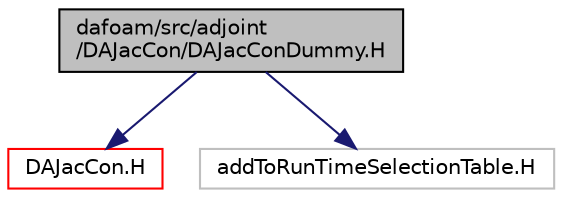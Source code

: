 digraph "dafoam/src/adjoint/DAJacCon/DAJacConDummy.H"
{
  bgcolor="transparent";
  edge [fontname="Helvetica",fontsize="10",labelfontname="Helvetica",labelfontsize="10"];
  node [fontname="Helvetica",fontsize="10",shape=record];
  Node0 [label="dafoam/src/adjoint\l/DAJacCon/DAJacConDummy.H",height=0.2,width=0.4,color="black", fillcolor="grey75", style="filled", fontcolor="black"];
  Node0 -> Node1 [color="midnightblue",fontsize="10",style="solid",fontname="Helvetica"];
  Node1 [label="DAJacCon.H",height=0.2,width=0.4,color="red",URL="$DAJacCon_8H.html"];
  Node0 -> Node36 [color="midnightblue",fontsize="10",style="solid",fontname="Helvetica"];
  Node36 [label="addToRunTimeSelectionTable.H",height=0.2,width=0.4,color="grey75"];
}
